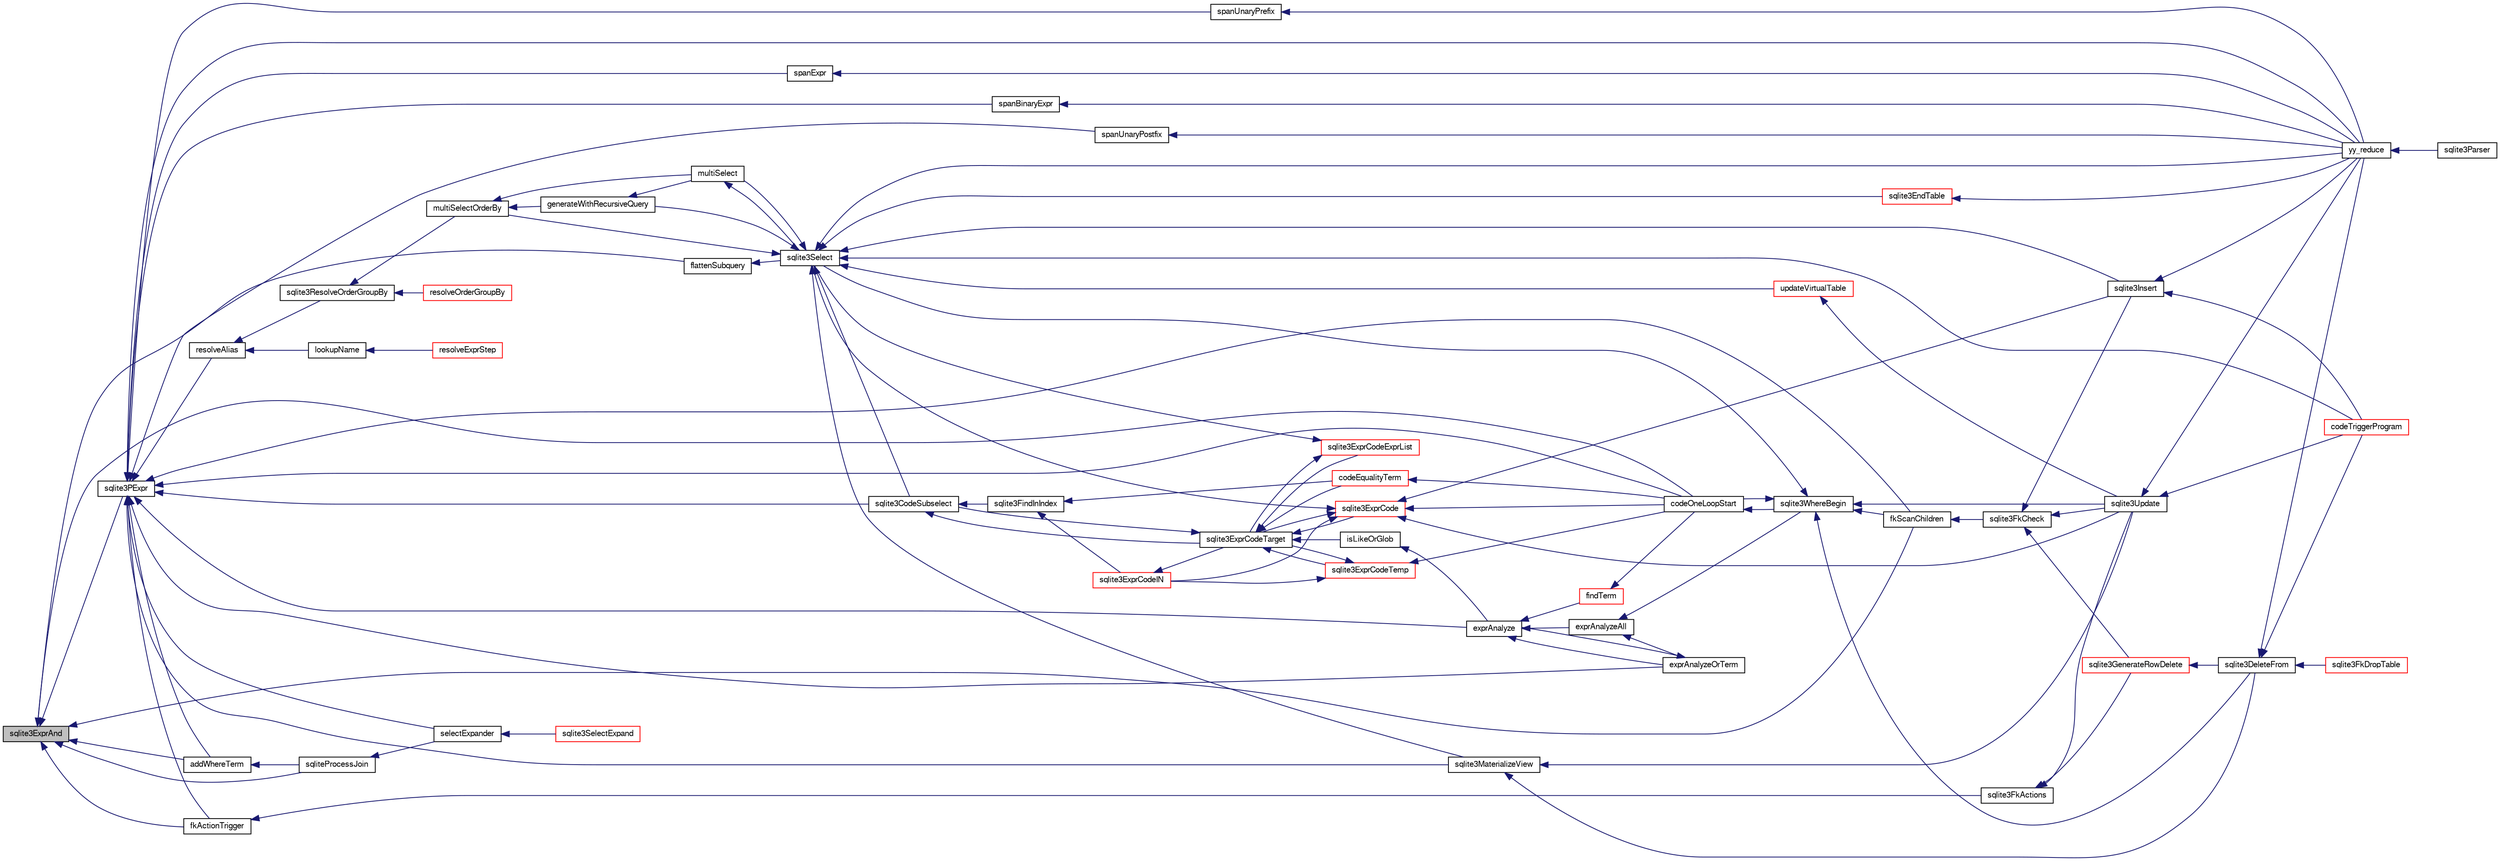 digraph "sqlite3ExprAnd"
{
  edge [fontname="FreeSans",fontsize="10",labelfontname="FreeSans",labelfontsize="10"];
  node [fontname="FreeSans",fontsize="10",shape=record];
  rankdir="LR";
  Node514011 [label="sqlite3ExprAnd",height=0.2,width=0.4,color="black", fillcolor="grey75", style="filled", fontcolor="black"];
  Node514011 -> Node514012 [dir="back",color="midnightblue",fontsize="10",style="solid",fontname="FreeSans"];
  Node514012 [label="sqlite3PExpr",height=0.2,width=0.4,color="black", fillcolor="white", style="filled",URL="$sqlite3_8c.html#a56670a96a4ad8449466fea3449f71c57"];
  Node514012 -> Node514013 [dir="back",color="midnightblue",fontsize="10",style="solid",fontname="FreeSans"];
  Node514013 [label="resolveAlias",height=0.2,width=0.4,color="black", fillcolor="white", style="filled",URL="$sqlite3_8c.html#af5aa683bef5c0eff80a792aa8a968167"];
  Node514013 -> Node514014 [dir="back",color="midnightblue",fontsize="10",style="solid",fontname="FreeSans"];
  Node514014 [label="lookupName",height=0.2,width=0.4,color="black", fillcolor="white", style="filled",URL="$sqlite3_8c.html#a9ee032f52b5e8bb82a72b574af904999"];
  Node514014 -> Node514015 [dir="back",color="midnightblue",fontsize="10",style="solid",fontname="FreeSans"];
  Node514015 [label="resolveExprStep",height=0.2,width=0.4,color="red", fillcolor="white", style="filled",URL="$sqlite3_8c.html#a0687a8650fd8a4ebbf5c2c5a75a8fb13"];
  Node514013 -> Node514100 [dir="back",color="midnightblue",fontsize="10",style="solid",fontname="FreeSans"];
  Node514100 [label="sqlite3ResolveOrderGroupBy",height=0.2,width=0.4,color="black", fillcolor="white", style="filled",URL="$sqlite3_8c.html#a2a1f1cd476b6007d2b2b0a9160dfb1eb"];
  Node514100 -> Node514097 [dir="back",color="midnightblue",fontsize="10",style="solid",fontname="FreeSans"];
  Node514097 [label="resolveOrderGroupBy",height=0.2,width=0.4,color="red", fillcolor="white", style="filled",URL="$sqlite3_8c.html#a4dc8ed6177a5de887eae1010992e3d00"];
  Node514100 -> Node514079 [dir="back",color="midnightblue",fontsize="10",style="solid",fontname="FreeSans"];
  Node514079 [label="multiSelectOrderBy",height=0.2,width=0.4,color="black", fillcolor="white", style="filled",URL="$sqlite3_8c.html#afcdb8488c6f4dfdadaf9f04bca35b808"];
  Node514079 -> Node514077 [dir="back",color="midnightblue",fontsize="10",style="solid",fontname="FreeSans"];
  Node514077 [label="generateWithRecursiveQuery",height=0.2,width=0.4,color="black", fillcolor="white", style="filled",URL="$sqlite3_8c.html#ade2c3663fa9c3b9676507984b9483942"];
  Node514077 -> Node514078 [dir="back",color="midnightblue",fontsize="10",style="solid",fontname="FreeSans"];
  Node514078 [label="multiSelect",height=0.2,width=0.4,color="black", fillcolor="white", style="filled",URL="$sqlite3_8c.html#a6456c61f3d9b2389738753cedfa24fa7"];
  Node514078 -> Node514046 [dir="back",color="midnightblue",fontsize="10",style="solid",fontname="FreeSans"];
  Node514046 [label="sqlite3Select",height=0.2,width=0.4,color="black", fillcolor="white", style="filled",URL="$sqlite3_8c.html#a2465ee8c956209ba4b272477b7c21a45"];
  Node514046 -> Node514047 [dir="back",color="midnightblue",fontsize="10",style="solid",fontname="FreeSans"];
  Node514047 [label="sqlite3CodeSubselect",height=0.2,width=0.4,color="black", fillcolor="white", style="filled",URL="$sqlite3_8c.html#aa69b46d2204a1d1b110107a1be12ee0c"];
  Node514047 -> Node514048 [dir="back",color="midnightblue",fontsize="10",style="solid",fontname="FreeSans"];
  Node514048 [label="sqlite3FindInIndex",height=0.2,width=0.4,color="black", fillcolor="white", style="filled",URL="$sqlite3_8c.html#af7d8c56ab0231f44bb5f87b3fafeffb2"];
  Node514048 -> Node514049 [dir="back",color="midnightblue",fontsize="10",style="solid",fontname="FreeSans"];
  Node514049 [label="sqlite3ExprCodeIN",height=0.2,width=0.4,color="red", fillcolor="white", style="filled",URL="$sqlite3_8c.html#ad9cf4f5b5ffb90c24a4a0900c8626193"];
  Node514049 -> Node514050 [dir="back",color="midnightblue",fontsize="10",style="solid",fontname="FreeSans"];
  Node514050 [label="sqlite3ExprCodeTarget",height=0.2,width=0.4,color="black", fillcolor="white", style="filled",URL="$sqlite3_8c.html#a4f308397a0a3ed299ed31aaa1ae2a293"];
  Node514050 -> Node514047 [dir="back",color="midnightblue",fontsize="10",style="solid",fontname="FreeSans"];
  Node514050 -> Node514051 [dir="back",color="midnightblue",fontsize="10",style="solid",fontname="FreeSans"];
  Node514051 [label="sqlite3ExprCodeTemp",height=0.2,width=0.4,color="red", fillcolor="white", style="filled",URL="$sqlite3_8c.html#a3bc5c1ccb3c5851847e2aeb4a84ae1fc"];
  Node514051 -> Node514049 [dir="back",color="midnightblue",fontsize="10",style="solid",fontname="FreeSans"];
  Node514051 -> Node514050 [dir="back",color="midnightblue",fontsize="10",style="solid",fontname="FreeSans"];
  Node514051 -> Node514068 [dir="back",color="midnightblue",fontsize="10",style="solid",fontname="FreeSans"];
  Node514068 [label="codeOneLoopStart",height=0.2,width=0.4,color="black", fillcolor="white", style="filled",URL="$sqlite3_8c.html#aa868875120b151c169cc79139ed6e008"];
  Node514068 -> Node514065 [dir="back",color="midnightblue",fontsize="10",style="solid",fontname="FreeSans"];
  Node514065 [label="sqlite3WhereBegin",height=0.2,width=0.4,color="black", fillcolor="white", style="filled",URL="$sqlite3_8c.html#acad049f5c9a96a8118cffd5e5ce89f7c"];
  Node514065 -> Node514030 [dir="back",color="midnightblue",fontsize="10",style="solid",fontname="FreeSans"];
  Node514030 [label="sqlite3DeleteFrom",height=0.2,width=0.4,color="black", fillcolor="white", style="filled",URL="$sqlite3_8c.html#ab9b4b45349188b49eabb23f94608a091"];
  Node514030 -> Node514031 [dir="back",color="midnightblue",fontsize="10",style="solid",fontname="FreeSans"];
  Node514031 [label="sqlite3FkDropTable",height=0.2,width=0.4,color="red", fillcolor="white", style="filled",URL="$sqlite3_8c.html#a1218c6fc74e89152ceaa4760e82f5ef9"];
  Node514030 -> Node514032 [dir="back",color="midnightblue",fontsize="10",style="solid",fontname="FreeSans"];
  Node514032 [label="codeTriggerProgram",height=0.2,width=0.4,color="red", fillcolor="white", style="filled",URL="$sqlite3_8c.html#a120801f59d9281d201d2ff4b2606836e"];
  Node514030 -> Node514025 [dir="back",color="midnightblue",fontsize="10",style="solid",fontname="FreeSans"];
  Node514025 [label="yy_reduce",height=0.2,width=0.4,color="black", fillcolor="white", style="filled",URL="$sqlite3_8c.html#a7c419a9b25711c666a9a2449ef377f14"];
  Node514025 -> Node514026 [dir="back",color="midnightblue",fontsize="10",style="solid",fontname="FreeSans"];
  Node514026 [label="sqlite3Parser",height=0.2,width=0.4,color="black", fillcolor="white", style="filled",URL="$sqlite3_8c.html#a0327d71a5fabe0b6a343d78a2602e72a"];
  Node514065 -> Node514066 [dir="back",color="midnightblue",fontsize="10",style="solid",fontname="FreeSans"];
  Node514066 [label="fkScanChildren",height=0.2,width=0.4,color="black", fillcolor="white", style="filled",URL="$sqlite3_8c.html#a67c9dcb484336b3155e7a82a037d4691"];
  Node514066 -> Node514067 [dir="back",color="midnightblue",fontsize="10",style="solid",fontname="FreeSans"];
  Node514067 [label="sqlite3FkCheck",height=0.2,width=0.4,color="black", fillcolor="white", style="filled",URL="$sqlite3_8c.html#aa38fb76c7d6f48f19772877a41703b92"];
  Node514067 -> Node514037 [dir="back",color="midnightblue",fontsize="10",style="solid",fontname="FreeSans"];
  Node514037 [label="sqlite3GenerateRowDelete",height=0.2,width=0.4,color="red", fillcolor="white", style="filled",URL="$sqlite3_8c.html#a2c76cbf3027fc18fdbb8cb4cd96b77d9"];
  Node514037 -> Node514030 [dir="back",color="midnightblue",fontsize="10",style="solid",fontname="FreeSans"];
  Node514067 -> Node514039 [dir="back",color="midnightblue",fontsize="10",style="solid",fontname="FreeSans"];
  Node514039 [label="sqlite3Insert",height=0.2,width=0.4,color="black", fillcolor="white", style="filled",URL="$sqlite3_8c.html#a5b17c9c2000bae6bdff8e6be48d7dc2b"];
  Node514039 -> Node514032 [dir="back",color="midnightblue",fontsize="10",style="solid",fontname="FreeSans"];
  Node514039 -> Node514025 [dir="back",color="midnightblue",fontsize="10",style="solid",fontname="FreeSans"];
  Node514067 -> Node514040 [dir="back",color="midnightblue",fontsize="10",style="solid",fontname="FreeSans"];
  Node514040 [label="sqlite3Update",height=0.2,width=0.4,color="black", fillcolor="white", style="filled",URL="$sqlite3_8c.html#ac5aa67c46e8cc8174566fabe6809fafa"];
  Node514040 -> Node514032 [dir="back",color="midnightblue",fontsize="10",style="solid",fontname="FreeSans"];
  Node514040 -> Node514025 [dir="back",color="midnightblue",fontsize="10",style="solid",fontname="FreeSans"];
  Node514065 -> Node514046 [dir="back",color="midnightblue",fontsize="10",style="solid",fontname="FreeSans"];
  Node514065 -> Node514040 [dir="back",color="midnightblue",fontsize="10",style="solid",fontname="FreeSans"];
  Node514065 -> Node514068 [dir="back",color="midnightblue",fontsize="10",style="solid",fontname="FreeSans"];
  Node514050 -> Node514069 [dir="back",color="midnightblue",fontsize="10",style="solid",fontname="FreeSans"];
  Node514069 [label="sqlite3ExprCode",height=0.2,width=0.4,color="red", fillcolor="white", style="filled",URL="$sqlite3_8c.html#a75f270fb0b111b86924cca4ea507b417"];
  Node514069 -> Node514049 [dir="back",color="midnightblue",fontsize="10",style="solid",fontname="FreeSans"];
  Node514069 -> Node514050 [dir="back",color="midnightblue",fontsize="10",style="solid",fontname="FreeSans"];
  Node514069 -> Node514039 [dir="back",color="midnightblue",fontsize="10",style="solid",fontname="FreeSans"];
  Node514069 -> Node514046 [dir="back",color="midnightblue",fontsize="10",style="solid",fontname="FreeSans"];
  Node514069 -> Node514040 [dir="back",color="midnightblue",fontsize="10",style="solid",fontname="FreeSans"];
  Node514069 -> Node514068 [dir="back",color="midnightblue",fontsize="10",style="solid",fontname="FreeSans"];
  Node514050 -> Node514081 [dir="back",color="midnightblue",fontsize="10",style="solid",fontname="FreeSans"];
  Node514081 [label="sqlite3ExprCodeExprList",height=0.2,width=0.4,color="red", fillcolor="white", style="filled",URL="$sqlite3_8c.html#a05b2b3dc3de7565de24eb3a2ff4e9566"];
  Node514081 -> Node514050 [dir="back",color="midnightblue",fontsize="10",style="solid",fontname="FreeSans"];
  Node514081 -> Node514046 [dir="back",color="midnightblue",fontsize="10",style="solid",fontname="FreeSans"];
  Node514050 -> Node514084 [dir="back",color="midnightblue",fontsize="10",style="solid",fontname="FreeSans"];
  Node514084 [label="isLikeOrGlob",height=0.2,width=0.4,color="black", fillcolor="white", style="filled",URL="$sqlite3_8c.html#a6c38e495198bf8976f68d1a6ebd74a50"];
  Node514084 -> Node514085 [dir="back",color="midnightblue",fontsize="10",style="solid",fontname="FreeSans"];
  Node514085 [label="exprAnalyze",height=0.2,width=0.4,color="black", fillcolor="white", style="filled",URL="$sqlite3_8c.html#acb10e48c9a4184a4edd9bfd5b14ad0b7"];
  Node514085 -> Node514086 [dir="back",color="midnightblue",fontsize="10",style="solid",fontname="FreeSans"];
  Node514086 [label="findTerm",height=0.2,width=0.4,color="red", fillcolor="white", style="filled",URL="$sqlite3_8c.html#af26eb1eed85001fcf29fa189b631ac4b"];
  Node514086 -> Node514068 [dir="back",color="midnightblue",fontsize="10",style="solid",fontname="FreeSans"];
  Node514085 -> Node514091 [dir="back",color="midnightblue",fontsize="10",style="solid",fontname="FreeSans"];
  Node514091 [label="exprAnalyzeAll",height=0.2,width=0.4,color="black", fillcolor="white", style="filled",URL="$sqlite3_8c.html#a2e7a957af98e240fa68e34d6ff639437"];
  Node514091 -> Node514092 [dir="back",color="midnightblue",fontsize="10",style="solid",fontname="FreeSans"];
  Node514092 [label="exprAnalyzeOrTerm",height=0.2,width=0.4,color="black", fillcolor="white", style="filled",URL="$sqlite3_8c.html#ab95cabd8b51cb2291b5bef0c4a3776d2"];
  Node514092 -> Node514085 [dir="back",color="midnightblue",fontsize="10",style="solid",fontname="FreeSans"];
  Node514091 -> Node514065 [dir="back",color="midnightblue",fontsize="10",style="solid",fontname="FreeSans"];
  Node514085 -> Node514092 [dir="back",color="midnightblue",fontsize="10",style="solid",fontname="FreeSans"];
  Node514050 -> Node514093 [dir="back",color="midnightblue",fontsize="10",style="solid",fontname="FreeSans"];
  Node514093 [label="codeEqualityTerm",height=0.2,width=0.4,color="red", fillcolor="white", style="filled",URL="$sqlite3_8c.html#ad88a57073f031452c9843e97f15acc47"];
  Node514093 -> Node514068 [dir="back",color="midnightblue",fontsize="10",style="solid",fontname="FreeSans"];
  Node514048 -> Node514093 [dir="back",color="midnightblue",fontsize="10",style="solid",fontname="FreeSans"];
  Node514047 -> Node514050 [dir="back",color="midnightblue",fontsize="10",style="solid",fontname="FreeSans"];
  Node514046 -> Node514023 [dir="back",color="midnightblue",fontsize="10",style="solid",fontname="FreeSans"];
  Node514023 [label="sqlite3EndTable",height=0.2,width=0.4,color="red", fillcolor="white", style="filled",URL="$sqlite3_8c.html#a7b5f2c66c0f0b6f819d970ca389768b0"];
  Node514023 -> Node514025 [dir="back",color="midnightblue",fontsize="10",style="solid",fontname="FreeSans"];
  Node514046 -> Node514095 [dir="back",color="midnightblue",fontsize="10",style="solid",fontname="FreeSans"];
  Node514095 [label="sqlite3MaterializeView",height=0.2,width=0.4,color="black", fillcolor="white", style="filled",URL="$sqlite3_8c.html#a4557984b0b75f998fb0c3f231c9b1def"];
  Node514095 -> Node514030 [dir="back",color="midnightblue",fontsize="10",style="solid",fontname="FreeSans"];
  Node514095 -> Node514040 [dir="back",color="midnightblue",fontsize="10",style="solid",fontname="FreeSans"];
  Node514046 -> Node514039 [dir="back",color="midnightblue",fontsize="10",style="solid",fontname="FreeSans"];
  Node514046 -> Node514077 [dir="back",color="midnightblue",fontsize="10",style="solid",fontname="FreeSans"];
  Node514046 -> Node514078 [dir="back",color="midnightblue",fontsize="10",style="solid",fontname="FreeSans"];
  Node514046 -> Node514079 [dir="back",color="midnightblue",fontsize="10",style="solid",fontname="FreeSans"];
  Node514046 -> Node514032 [dir="back",color="midnightblue",fontsize="10",style="solid",fontname="FreeSans"];
  Node514046 -> Node514096 [dir="back",color="midnightblue",fontsize="10",style="solid",fontname="FreeSans"];
  Node514096 [label="updateVirtualTable",height=0.2,width=0.4,color="red", fillcolor="white", style="filled",URL="$sqlite3_8c.html#a740220531db9293c39a2cdd7da3f74e1"];
  Node514096 -> Node514040 [dir="back",color="midnightblue",fontsize="10",style="solid",fontname="FreeSans"];
  Node514046 -> Node514025 [dir="back",color="midnightblue",fontsize="10",style="solid",fontname="FreeSans"];
  Node514079 -> Node514078 [dir="back",color="midnightblue",fontsize="10",style="solid",fontname="FreeSans"];
  Node514012 -> Node514047 [dir="back",color="midnightblue",fontsize="10",style="solid",fontname="FreeSans"];
  Node514012 -> Node514095 [dir="back",color="midnightblue",fontsize="10",style="solid",fontname="FreeSans"];
  Node514012 -> Node514066 [dir="back",color="midnightblue",fontsize="10",style="solid",fontname="FreeSans"];
  Node514012 -> Node514101 [dir="back",color="midnightblue",fontsize="10",style="solid",fontname="FreeSans"];
  Node514101 [label="fkActionTrigger",height=0.2,width=0.4,color="black", fillcolor="white", style="filled",URL="$sqlite3_8c.html#a45d66e3277860bacad58eb6296680c8e"];
  Node514101 -> Node514036 [dir="back",color="midnightblue",fontsize="10",style="solid",fontname="FreeSans"];
  Node514036 [label="sqlite3FkActions",height=0.2,width=0.4,color="black", fillcolor="white", style="filled",URL="$sqlite3_8c.html#a39159bd1623724946c22355ba7f3ef90"];
  Node514036 -> Node514037 [dir="back",color="midnightblue",fontsize="10",style="solid",fontname="FreeSans"];
  Node514036 -> Node514040 [dir="back",color="midnightblue",fontsize="10",style="solid",fontname="FreeSans"];
  Node514012 -> Node514102 [dir="back",color="midnightblue",fontsize="10",style="solid",fontname="FreeSans"];
  Node514102 [label="addWhereTerm",height=0.2,width=0.4,color="black", fillcolor="white", style="filled",URL="$sqlite3_8c.html#a916438f860daaffa479b734432cbdf25"];
  Node514102 -> Node514103 [dir="back",color="midnightblue",fontsize="10",style="solid",fontname="FreeSans"];
  Node514103 [label="sqliteProcessJoin",height=0.2,width=0.4,color="black", fillcolor="white", style="filled",URL="$sqlite3_8c.html#a4c90acd601941efc455f7b09a7f9d6a9"];
  Node514103 -> Node514044 [dir="back",color="midnightblue",fontsize="10",style="solid",fontname="FreeSans"];
  Node514044 [label="selectExpander",height=0.2,width=0.4,color="black", fillcolor="white", style="filled",URL="$sqlite3_8c.html#abee977318fbf74531340c6e41b0ca953"];
  Node514044 -> Node514045 [dir="back",color="midnightblue",fontsize="10",style="solid",fontname="FreeSans"];
  Node514045 [label="sqlite3SelectExpand",height=0.2,width=0.4,color="red", fillcolor="white", style="filled",URL="$sqlite3_8c.html#ae55acd1d8219505e629c2148950fa3de"];
  Node514012 -> Node514044 [dir="back",color="midnightblue",fontsize="10",style="solid",fontname="FreeSans"];
  Node514012 -> Node514092 [dir="back",color="midnightblue",fontsize="10",style="solid",fontname="FreeSans"];
  Node514012 -> Node514085 [dir="back",color="midnightblue",fontsize="10",style="solid",fontname="FreeSans"];
  Node514012 -> Node514068 [dir="back",color="midnightblue",fontsize="10",style="solid",fontname="FreeSans"];
  Node514012 -> Node514104 [dir="back",color="midnightblue",fontsize="10",style="solid",fontname="FreeSans"];
  Node514104 [label="spanExpr",height=0.2,width=0.4,color="black", fillcolor="white", style="filled",URL="$sqlite3_8c.html#a6e0f4c0a51ae37b7365cb93d14e5f152"];
  Node514104 -> Node514025 [dir="back",color="midnightblue",fontsize="10",style="solid",fontname="FreeSans"];
  Node514012 -> Node514105 [dir="back",color="midnightblue",fontsize="10",style="solid",fontname="FreeSans"];
  Node514105 [label="spanBinaryExpr",height=0.2,width=0.4,color="black", fillcolor="white", style="filled",URL="$sqlite3_8c.html#a95b622ad163a00b80796b5642d0110b3"];
  Node514105 -> Node514025 [dir="back",color="midnightblue",fontsize="10",style="solid",fontname="FreeSans"];
  Node514012 -> Node514106 [dir="back",color="midnightblue",fontsize="10",style="solid",fontname="FreeSans"];
  Node514106 [label="spanUnaryPostfix",height=0.2,width=0.4,color="black", fillcolor="white", style="filled",URL="$sqlite3_8c.html#ad341e622f6189a86564d1ca23d09fafb"];
  Node514106 -> Node514025 [dir="back",color="midnightblue",fontsize="10",style="solid",fontname="FreeSans"];
  Node514012 -> Node514107 [dir="back",color="midnightblue",fontsize="10",style="solid",fontname="FreeSans"];
  Node514107 [label="spanUnaryPrefix",height=0.2,width=0.4,color="black", fillcolor="white", style="filled",URL="$sqlite3_8c.html#a12a8a3390395929d23d5201edf58390d"];
  Node514107 -> Node514025 [dir="back",color="midnightblue",fontsize="10",style="solid",fontname="FreeSans"];
  Node514012 -> Node514025 [dir="back",color="midnightblue",fontsize="10",style="solid",fontname="FreeSans"];
  Node514011 -> Node514066 [dir="back",color="midnightblue",fontsize="10",style="solid",fontname="FreeSans"];
  Node514011 -> Node514101 [dir="back",color="midnightblue",fontsize="10",style="solid",fontname="FreeSans"];
  Node514011 -> Node514102 [dir="back",color="midnightblue",fontsize="10",style="solid",fontname="FreeSans"];
  Node514011 -> Node514103 [dir="back",color="midnightblue",fontsize="10",style="solid",fontname="FreeSans"];
  Node514011 -> Node514108 [dir="back",color="midnightblue",fontsize="10",style="solid",fontname="FreeSans"];
  Node514108 [label="flattenSubquery",height=0.2,width=0.4,color="black", fillcolor="white", style="filled",URL="$sqlite3_8c.html#aa7dcde293e634ad09c4d76c16a640491"];
  Node514108 -> Node514046 [dir="back",color="midnightblue",fontsize="10",style="solid",fontname="FreeSans"];
  Node514011 -> Node514068 [dir="back",color="midnightblue",fontsize="10",style="solid",fontname="FreeSans"];
}
